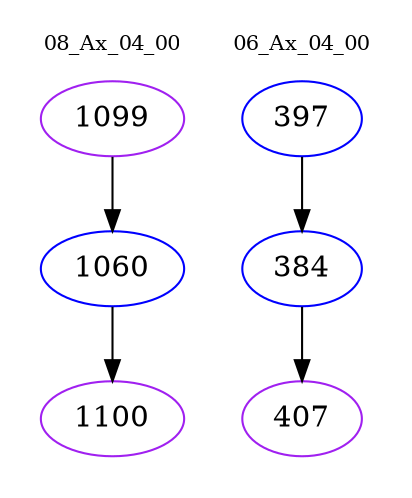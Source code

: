 digraph{
subgraph cluster_0 {
color = white
label = "08_Ax_04_00";
fontsize=10;
T0_1099 [label="1099", color="purple"]
T0_1099 -> T0_1060 [color="black"]
T0_1060 [label="1060", color="blue"]
T0_1060 -> T0_1100 [color="black"]
T0_1100 [label="1100", color="purple"]
}
subgraph cluster_1 {
color = white
label = "06_Ax_04_00";
fontsize=10;
T1_397 [label="397", color="blue"]
T1_397 -> T1_384 [color="black"]
T1_384 [label="384", color="blue"]
T1_384 -> T1_407 [color="black"]
T1_407 [label="407", color="purple"]
}
}
